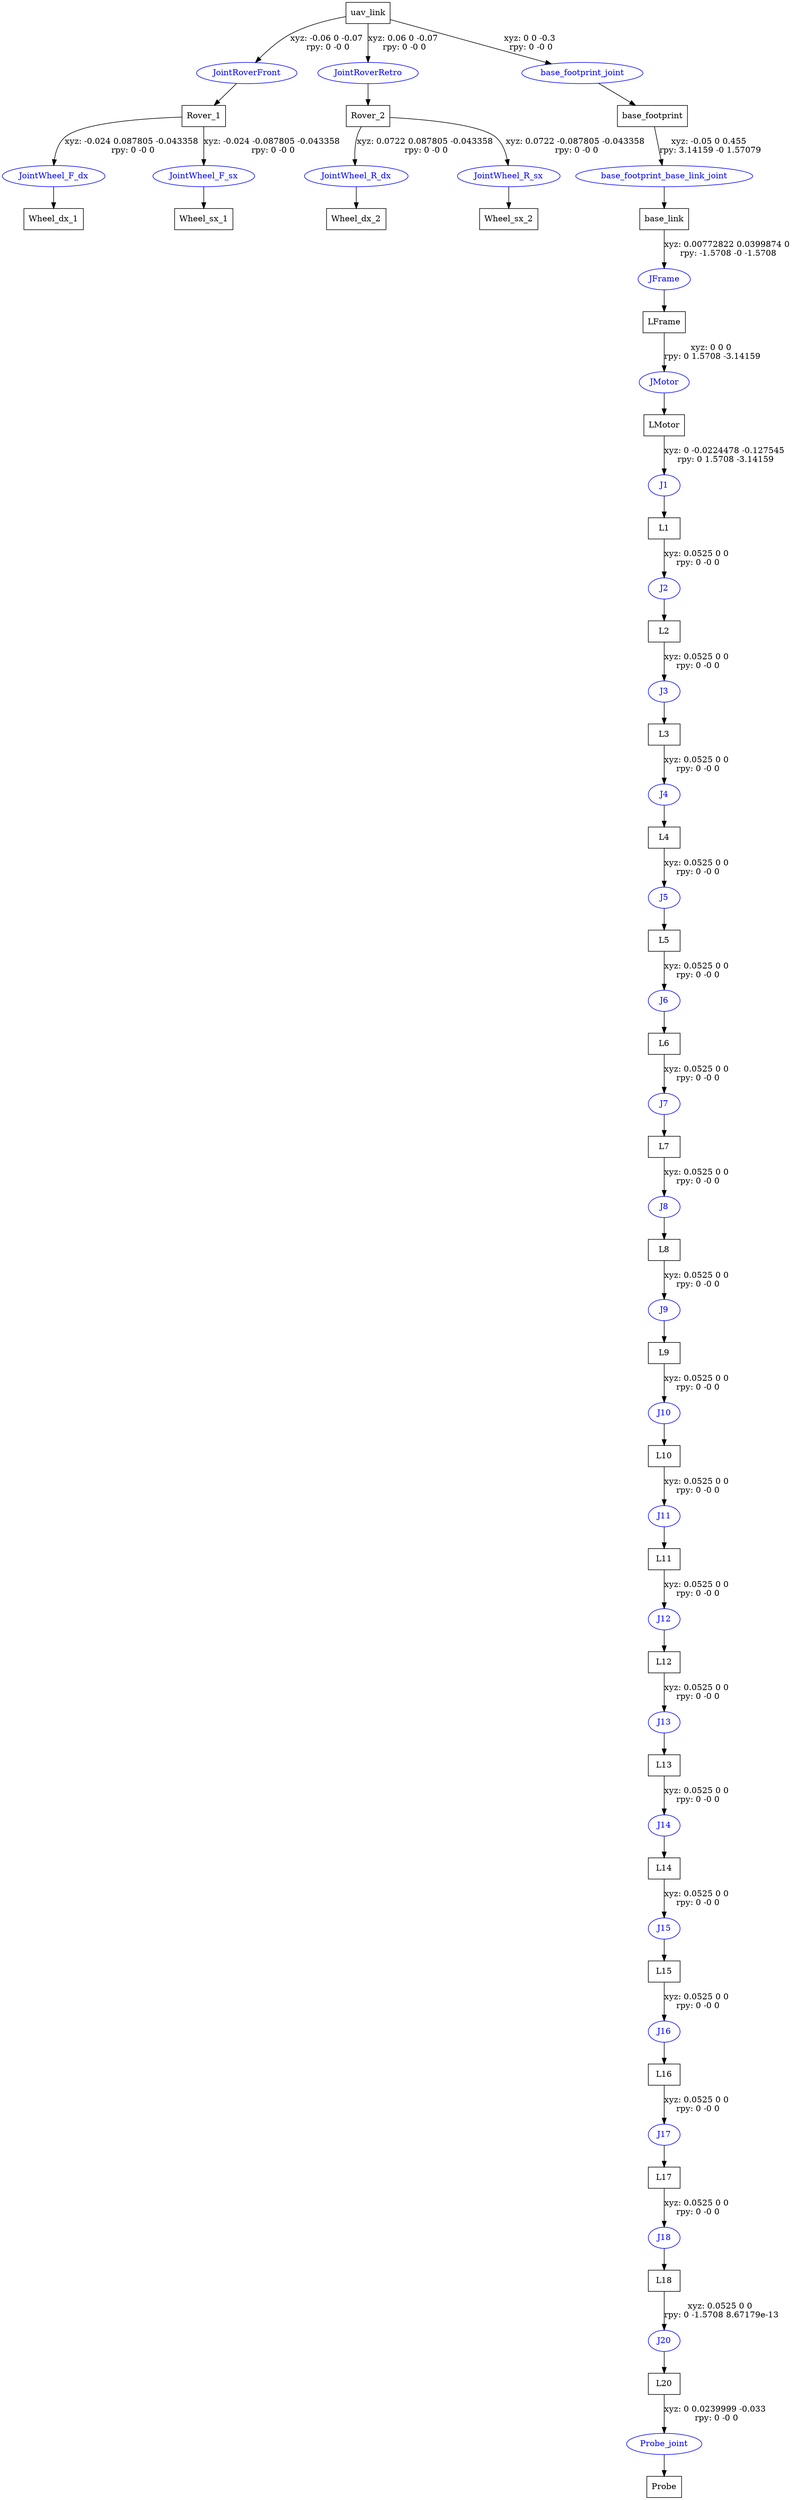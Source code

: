 digraph G {
node [shape=box];
"uav_link" [label="uav_link"];
"Rover_1" [label="Rover_1"];
"Wheel_dx_1" [label="Wheel_dx_1"];
"Wheel_sx_1" [label="Wheel_sx_1"];
"Rover_2" [label="Rover_2"];
"Wheel_dx_2" [label="Wheel_dx_2"];
"Wheel_sx_2" [label="Wheel_sx_2"];
"base_footprint" [label="base_footprint"];
"base_link" [label="base_link"];
"LFrame" [label="LFrame"];
"LMotor" [label="LMotor"];
"L1" [label="L1"];
"L2" [label="L2"];
"L3" [label="L3"];
"L4" [label="L4"];
"L5" [label="L5"];
"L6" [label="L6"];
"L7" [label="L7"];
"L8" [label="L8"];
"L9" [label="L9"];
"L10" [label="L10"];
"L11" [label="L11"];
"L12" [label="L12"];
"L13" [label="L13"];
"L14" [label="L14"];
"L15" [label="L15"];
"L16" [label="L16"];
"L17" [label="L17"];
"L18" [label="L18"];
"L20" [label="L20"];
"Probe" [label="Probe"];
node [shape=ellipse, color=blue, fontcolor=blue];
"uav_link" -> "JointRoverFront" [label="xyz: -0.06 0 -0.07 \nrpy: 0 -0 0"]
"JointRoverFront" -> "Rover_1"
"Rover_1" -> "JointWheel_F_dx" [label="xyz: -0.024 0.087805 -0.043358 \nrpy: 0 -0 0"]
"JointWheel_F_dx" -> "Wheel_dx_1"
"Rover_1" -> "JointWheel_F_sx" [label="xyz: -0.024 -0.087805 -0.043358 \nrpy: 0 -0 0"]
"JointWheel_F_sx" -> "Wheel_sx_1"
"uav_link" -> "JointRoverRetro" [label="xyz: 0.06 0 -0.07 \nrpy: 0 -0 0"]
"JointRoverRetro" -> "Rover_2"
"Rover_2" -> "JointWheel_R_dx" [label="xyz: 0.0722 0.087805 -0.043358 \nrpy: 0 -0 0"]
"JointWheel_R_dx" -> "Wheel_dx_2"
"Rover_2" -> "JointWheel_R_sx" [label="xyz: 0.0722 -0.087805 -0.043358 \nrpy: 0 -0 0"]
"JointWheel_R_sx" -> "Wheel_sx_2"
"uav_link" -> "base_footprint_joint" [label="xyz: 0 0 -0.3 \nrpy: 0 -0 0"]
"base_footprint_joint" -> "base_footprint"
"base_footprint" -> "base_footprint_base_link_joint" [label="xyz: -0.05 0 0.455 \nrpy: 3.14159 -0 1.57079"]
"base_footprint_base_link_joint" -> "base_link"
"base_link" -> "JFrame" [label="xyz: 0.00772822 0.0399874 0 \nrpy: -1.5708 -0 -1.5708"]
"JFrame" -> "LFrame"
"LFrame" -> "JMotor" [label="xyz: 0 0 0 \nrpy: 0 1.5708 -3.14159"]
"JMotor" -> "LMotor"
"LMotor" -> "J1" [label="xyz: 0 -0.0224478 -0.127545 \nrpy: 0 1.5708 -3.14159"]
"J1" -> "L1"
"L1" -> "J2" [label="xyz: 0.0525 0 0 \nrpy: 0 -0 0"]
"J2" -> "L2"
"L2" -> "J3" [label="xyz: 0.0525 0 0 \nrpy: 0 -0 0"]
"J3" -> "L3"
"L3" -> "J4" [label="xyz: 0.0525 0 0 \nrpy: 0 -0 0"]
"J4" -> "L4"
"L4" -> "J5" [label="xyz: 0.0525 0 0 \nrpy: 0 -0 0"]
"J5" -> "L5"
"L5" -> "J6" [label="xyz: 0.0525 0 0 \nrpy: 0 -0 0"]
"J6" -> "L6"
"L6" -> "J7" [label="xyz: 0.0525 0 0 \nrpy: 0 -0 0"]
"J7" -> "L7"
"L7" -> "J8" [label="xyz: 0.0525 0 0 \nrpy: 0 -0 0"]
"J8" -> "L8"
"L8" -> "J9" [label="xyz: 0.0525 0 0 \nrpy: 0 -0 0"]
"J9" -> "L9"
"L9" -> "J10" [label="xyz: 0.0525 0 0 \nrpy: 0 -0 0"]
"J10" -> "L10"
"L10" -> "J11" [label="xyz: 0.0525 0 0 \nrpy: 0 -0 0"]
"J11" -> "L11"
"L11" -> "J12" [label="xyz: 0.0525 0 0 \nrpy: 0 -0 0"]
"J12" -> "L12"
"L12" -> "J13" [label="xyz: 0.0525 0 0 \nrpy: 0 -0 0"]
"J13" -> "L13"
"L13" -> "J14" [label="xyz: 0.0525 0 0 \nrpy: 0 -0 0"]
"J14" -> "L14"
"L14" -> "J15" [label="xyz: 0.0525 0 0 \nrpy: 0 -0 0"]
"J15" -> "L15"
"L15" -> "J16" [label="xyz: 0.0525 0 0 \nrpy: 0 -0 0"]
"J16" -> "L16"
"L16" -> "J17" [label="xyz: 0.0525 0 0 \nrpy: 0 -0 0"]
"J17" -> "L17"
"L17" -> "J18" [label="xyz: 0.0525 0 0 \nrpy: 0 -0 0"]
"J18" -> "L18"
"L18" -> "J20" [label="xyz: 0.0525 0 0 \nrpy: 0 -1.5708 8.67179e-13"]
"J20" -> "L20"
"L20" -> "Probe_joint" [label="xyz: 0 0.0239999 -0.033 \nrpy: 0 -0 0"]
"Probe_joint" -> "Probe"
}
